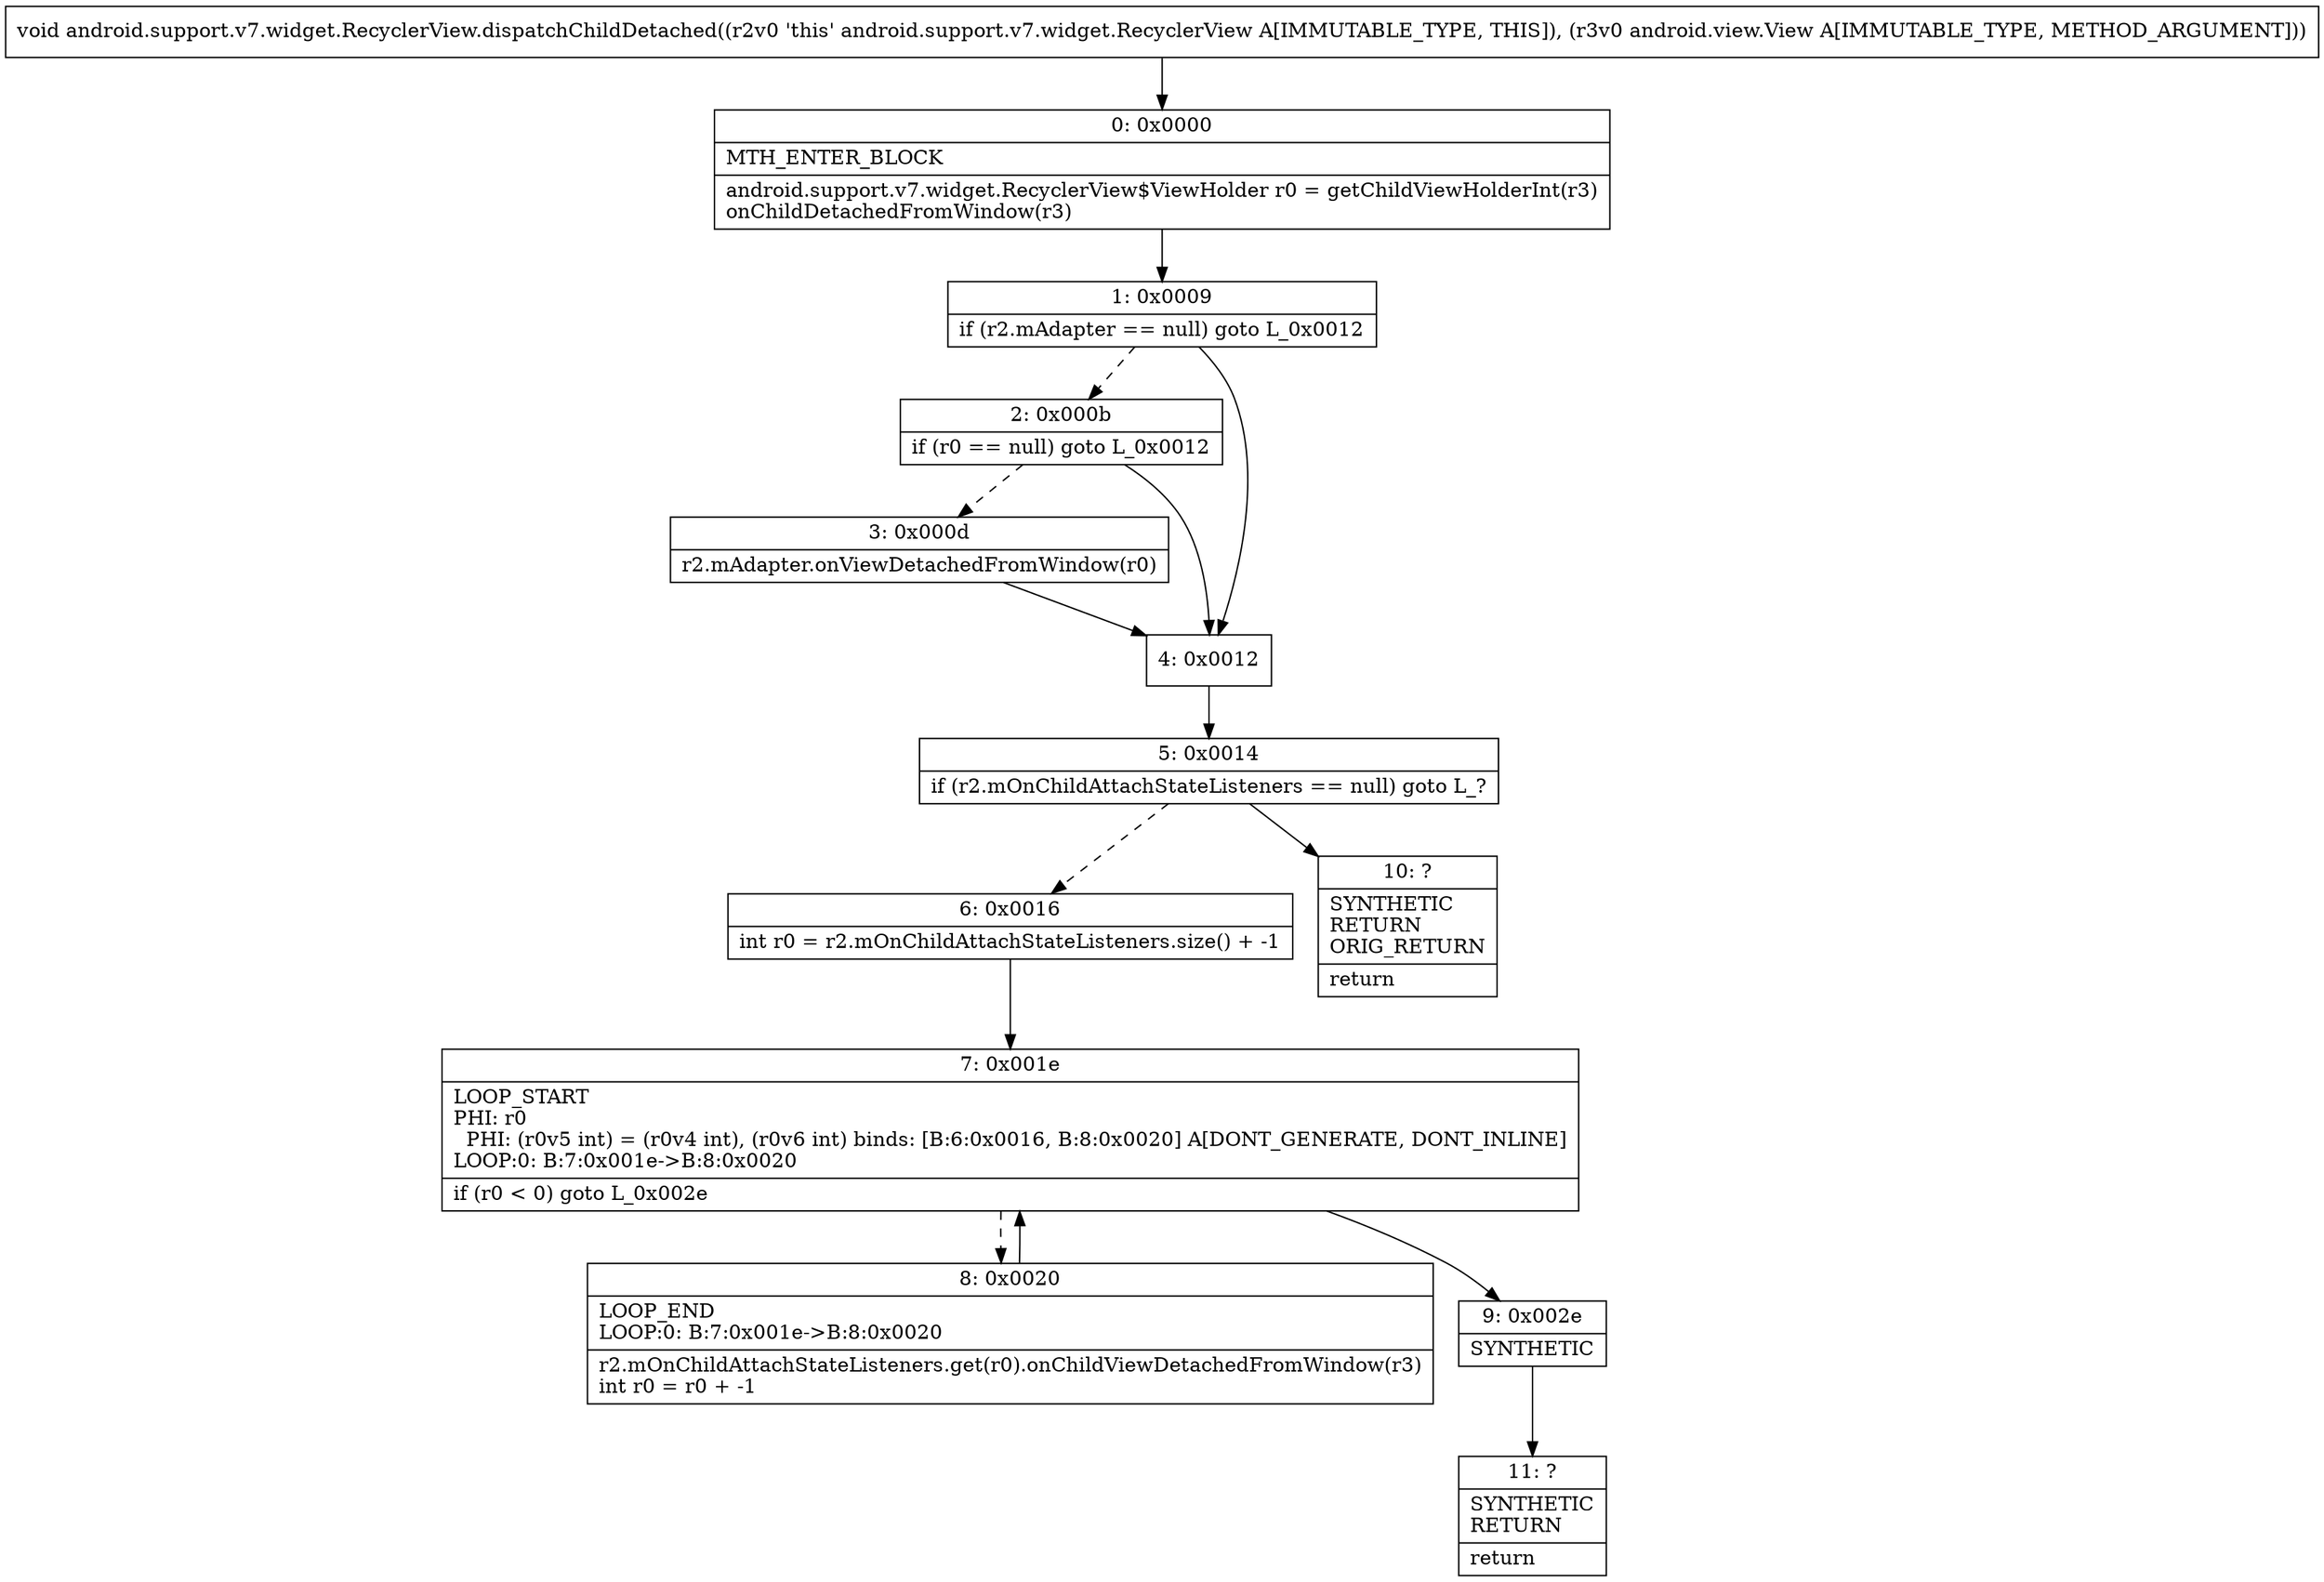 digraph "CFG forandroid.support.v7.widget.RecyclerView.dispatchChildDetached(Landroid\/view\/View;)V" {
Node_0 [shape=record,label="{0\:\ 0x0000|MTH_ENTER_BLOCK\l|android.support.v7.widget.RecyclerView$ViewHolder r0 = getChildViewHolderInt(r3)\lonChildDetachedFromWindow(r3)\l}"];
Node_1 [shape=record,label="{1\:\ 0x0009|if (r2.mAdapter == null) goto L_0x0012\l}"];
Node_2 [shape=record,label="{2\:\ 0x000b|if (r0 == null) goto L_0x0012\l}"];
Node_3 [shape=record,label="{3\:\ 0x000d|r2.mAdapter.onViewDetachedFromWindow(r0)\l}"];
Node_4 [shape=record,label="{4\:\ 0x0012}"];
Node_5 [shape=record,label="{5\:\ 0x0014|if (r2.mOnChildAttachStateListeners == null) goto L_?\l}"];
Node_6 [shape=record,label="{6\:\ 0x0016|int r0 = r2.mOnChildAttachStateListeners.size() + \-1\l}"];
Node_7 [shape=record,label="{7\:\ 0x001e|LOOP_START\lPHI: r0 \l  PHI: (r0v5 int) = (r0v4 int), (r0v6 int) binds: [B:6:0x0016, B:8:0x0020] A[DONT_GENERATE, DONT_INLINE]\lLOOP:0: B:7:0x001e\-\>B:8:0x0020\l|if (r0 \< 0) goto L_0x002e\l}"];
Node_8 [shape=record,label="{8\:\ 0x0020|LOOP_END\lLOOP:0: B:7:0x001e\-\>B:8:0x0020\l|r2.mOnChildAttachStateListeners.get(r0).onChildViewDetachedFromWindow(r3)\lint r0 = r0 + \-1\l}"];
Node_9 [shape=record,label="{9\:\ 0x002e|SYNTHETIC\l}"];
Node_10 [shape=record,label="{10\:\ ?|SYNTHETIC\lRETURN\lORIG_RETURN\l|return\l}"];
Node_11 [shape=record,label="{11\:\ ?|SYNTHETIC\lRETURN\l|return\l}"];
MethodNode[shape=record,label="{void android.support.v7.widget.RecyclerView.dispatchChildDetached((r2v0 'this' android.support.v7.widget.RecyclerView A[IMMUTABLE_TYPE, THIS]), (r3v0 android.view.View A[IMMUTABLE_TYPE, METHOD_ARGUMENT])) }"];
MethodNode -> Node_0;
Node_0 -> Node_1;
Node_1 -> Node_2[style=dashed];
Node_1 -> Node_4;
Node_2 -> Node_3[style=dashed];
Node_2 -> Node_4;
Node_3 -> Node_4;
Node_4 -> Node_5;
Node_5 -> Node_6[style=dashed];
Node_5 -> Node_10;
Node_6 -> Node_7;
Node_7 -> Node_8[style=dashed];
Node_7 -> Node_9;
Node_8 -> Node_7;
Node_9 -> Node_11;
}

